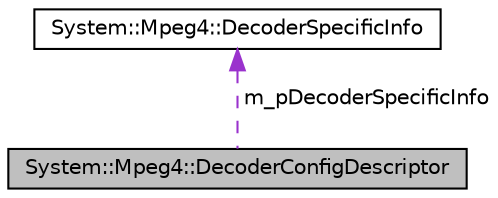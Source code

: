 digraph G
{
  edge [fontname="Helvetica",fontsize="10",labelfontname="Helvetica",labelfontsize="10"];
  node [fontname="Helvetica",fontsize="10",shape=record];
  Node1 [label="System::Mpeg4::DecoderConfigDescriptor",height=0.2,width=0.4,color="black", fillcolor="grey75", style="filled" fontcolor="black"];
  Node2 -> Node1 [dir="back",color="darkorchid3",fontsize="10",style="dashed",label=" m_pDecoderSpecificInfo" ,fontname="Helvetica"];
  Node2 [label="System::Mpeg4::DecoderSpecificInfo",height=0.2,width=0.4,color="black", fillcolor="white", style="filled",URL="$class_system_1_1_mpeg4_1_1_decoder_specific_info.html"];
}
